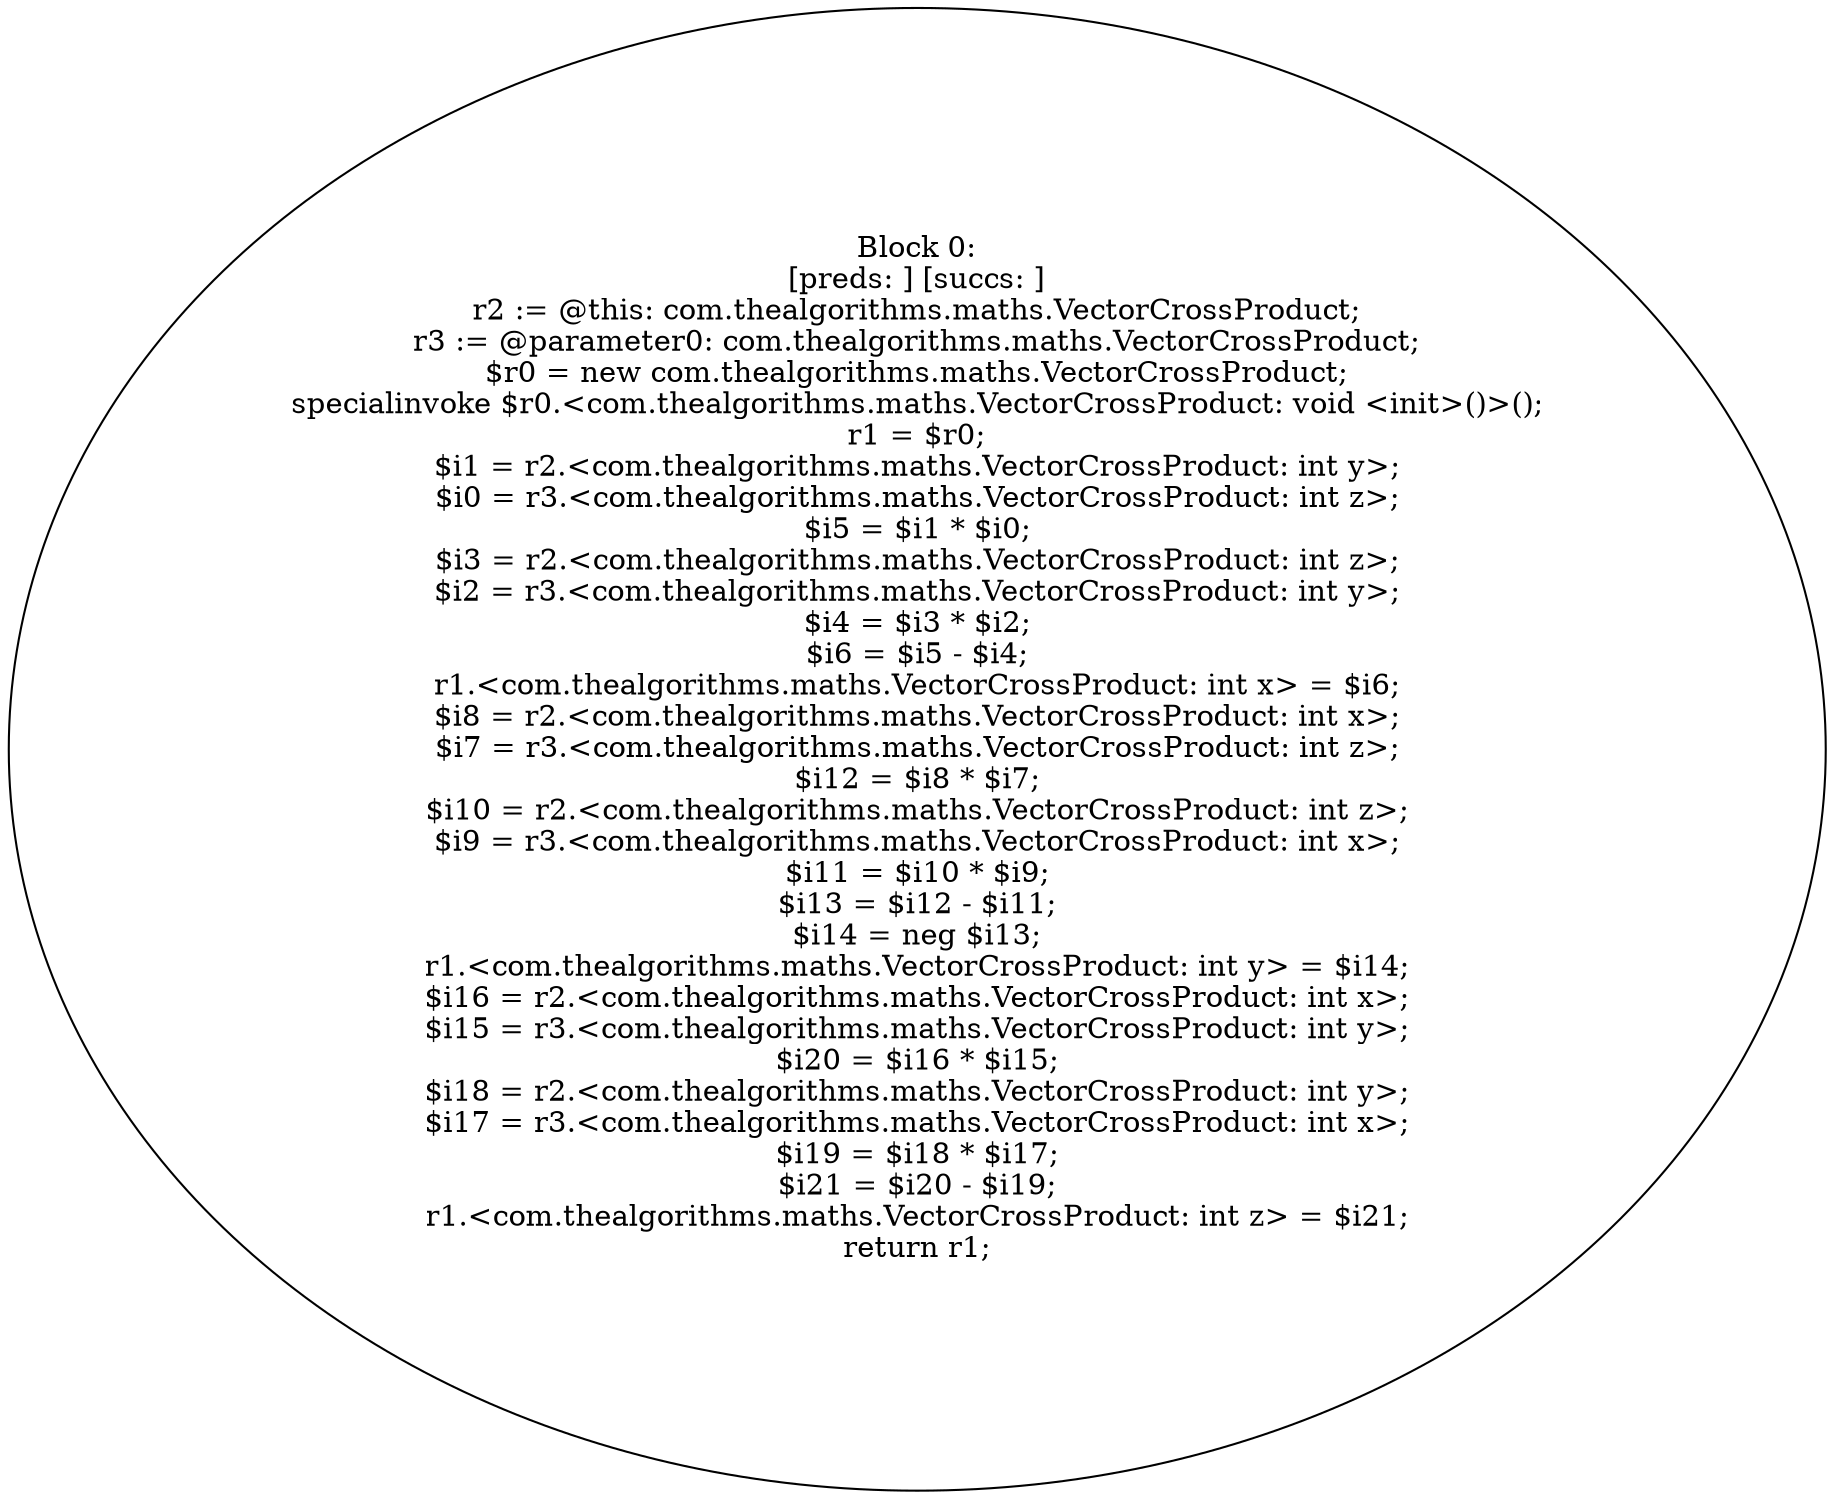 digraph "unitGraph" {
    "Block 0:
[preds: ] [succs: ]
r2 := @this: com.thealgorithms.maths.VectorCrossProduct;
r3 := @parameter0: com.thealgorithms.maths.VectorCrossProduct;
$r0 = new com.thealgorithms.maths.VectorCrossProduct;
specialinvoke $r0.<com.thealgorithms.maths.VectorCrossProduct: void <init>()>();
r1 = $r0;
$i1 = r2.<com.thealgorithms.maths.VectorCrossProduct: int y>;
$i0 = r3.<com.thealgorithms.maths.VectorCrossProduct: int z>;
$i5 = $i1 * $i0;
$i3 = r2.<com.thealgorithms.maths.VectorCrossProduct: int z>;
$i2 = r3.<com.thealgorithms.maths.VectorCrossProduct: int y>;
$i4 = $i3 * $i2;
$i6 = $i5 - $i4;
r1.<com.thealgorithms.maths.VectorCrossProduct: int x> = $i6;
$i8 = r2.<com.thealgorithms.maths.VectorCrossProduct: int x>;
$i7 = r3.<com.thealgorithms.maths.VectorCrossProduct: int z>;
$i12 = $i8 * $i7;
$i10 = r2.<com.thealgorithms.maths.VectorCrossProduct: int z>;
$i9 = r3.<com.thealgorithms.maths.VectorCrossProduct: int x>;
$i11 = $i10 * $i9;
$i13 = $i12 - $i11;
$i14 = neg $i13;
r1.<com.thealgorithms.maths.VectorCrossProduct: int y> = $i14;
$i16 = r2.<com.thealgorithms.maths.VectorCrossProduct: int x>;
$i15 = r3.<com.thealgorithms.maths.VectorCrossProduct: int y>;
$i20 = $i16 * $i15;
$i18 = r2.<com.thealgorithms.maths.VectorCrossProduct: int y>;
$i17 = r3.<com.thealgorithms.maths.VectorCrossProduct: int x>;
$i19 = $i18 * $i17;
$i21 = $i20 - $i19;
r1.<com.thealgorithms.maths.VectorCrossProduct: int z> = $i21;
return r1;
"
}
